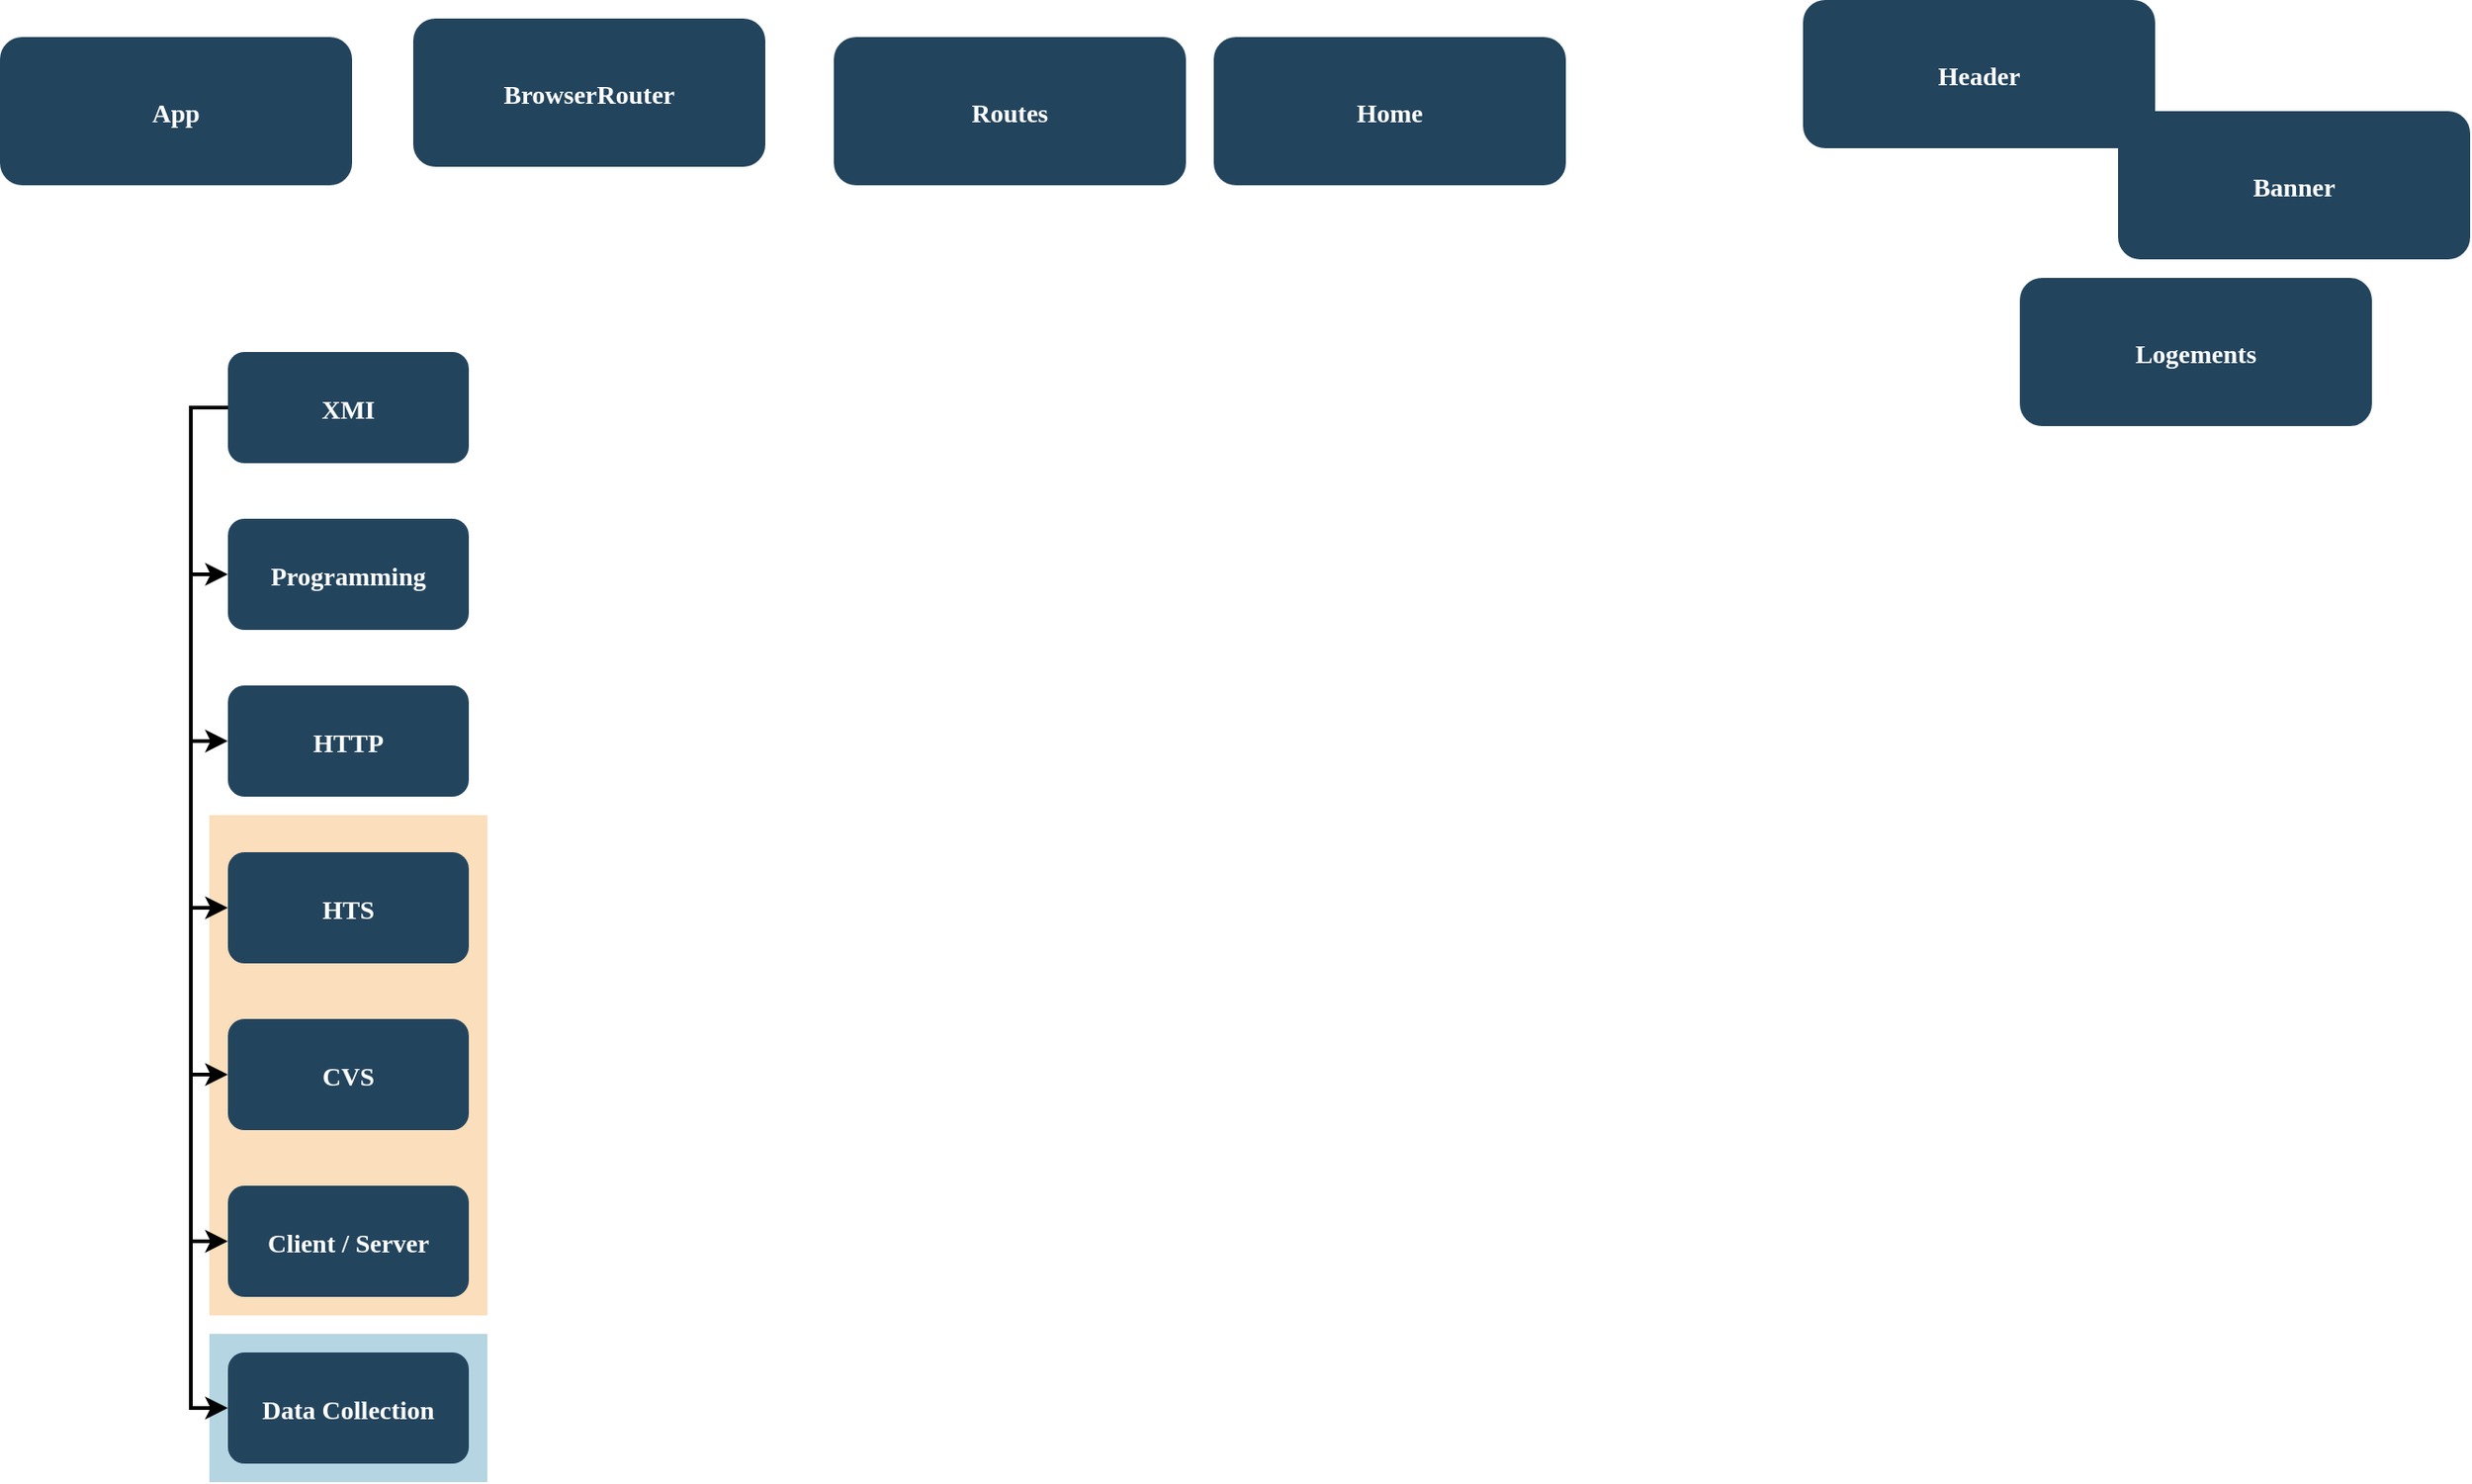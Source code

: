 <mxfile version="20.5.3" type="github">
  <diagram name="Page-1" id="2c0d36ab-eaac-3732-788b-9136903baeff">
    <mxGraphModel dx="4063" dy="2154" grid="1" gridSize="10" guides="1" tooltips="1" connect="1" arrows="1" fold="1" page="1" pageScale="1.5" pageWidth="1169" pageHeight="827" background="none" math="0" shadow="0">
      <root>
        <mxCell id="0" />
        <mxCell id="1" parent="0" />
        <mxCell id="121" value="" style="fillColor=#F2931E;strokeColor=none;opacity=30;" parent="1" vertex="1">
          <mxGeometry x="210" y="460" width="150" height="270" as="geometry" />
        </mxCell>
        <mxCell id="116" value="" style="fillColor=#10739E;strokeColor=none;opacity=30;" parent="1" vertex="1">
          <mxGeometry x="210" y="740.0" width="150" height="80" as="geometry" />
        </mxCell>
        <mxCell id="52" value="XMI" style="rounded=1;fillColor=#23445D;gradientColor=none;strokeColor=none;fontColor=#FFFFFF;fontStyle=1;fontFamily=Tahoma;fontSize=14" parent="1" vertex="1">
          <mxGeometry x="220" y="210.0" width="130" height="60" as="geometry" />
        </mxCell>
        <mxCell id="53" value="Programming" style="rounded=1;fillColor=#23445D;gradientColor=none;strokeColor=none;fontColor=#FFFFFF;fontStyle=1;fontFamily=Tahoma;fontSize=14" parent="1" vertex="1">
          <mxGeometry x="220" y="300" width="130" height="60" as="geometry" />
        </mxCell>
        <mxCell id="54" value="HTTP" style="rounded=1;fillColor=#23445D;gradientColor=none;strokeColor=none;fontColor=#FFFFFF;fontStyle=1;fontFamily=Tahoma;fontSize=14" parent="1" vertex="1">
          <mxGeometry x="220" y="390" width="130" height="60" as="geometry" />
        </mxCell>
        <mxCell id="55" value="HTS" style="rounded=1;fillColor=#23445D;gradientColor=none;strokeColor=none;fontColor=#FFFFFF;fontStyle=1;fontFamily=Tahoma;fontSize=14" parent="1" vertex="1">
          <mxGeometry x="220" y="480.0" width="130" height="60" as="geometry" />
        </mxCell>
        <mxCell id="56" value="CVS" style="rounded=1;fillColor=#23445D;gradientColor=none;strokeColor=none;fontColor=#FFFFFF;fontStyle=1;fontFamily=Tahoma;fontSize=14" parent="1" vertex="1">
          <mxGeometry x="220" y="570.0" width="130" height="60" as="geometry" />
        </mxCell>
        <mxCell id="57" value="Client / Server" style="rounded=1;fillColor=#23445D;gradientColor=none;strokeColor=none;fontColor=#FFFFFF;fontStyle=1;fontFamily=Tahoma;fontSize=14" parent="1" vertex="1">
          <mxGeometry x="220" y="660.0" width="130" height="60" as="geometry" />
        </mxCell>
        <mxCell id="58" value="Data Collection" style="rounded=1;fillColor=#23445D;gradientColor=none;strokeColor=none;fontColor=#FFFFFF;fontStyle=1;fontFamily=Tahoma;fontSize=14" parent="1" vertex="1">
          <mxGeometry x="220" y="750.0" width="130" height="60" as="geometry" />
        </mxCell>
        <mxCell id="90" value="" style="edgeStyle=elbowEdgeStyle;elbow=horizontal;strokeWidth=2;rounded=0" parent="1" source="52" target="53" edge="1">
          <mxGeometry x="-1370" y="-110" width="100" height="100" as="geometry">
            <mxPoint x="-1370" y="-10" as="sourcePoint" />
            <mxPoint x="-1270" y="-110" as="targetPoint" />
            <Array as="points">
              <mxPoint x="200" y="290" />
            </Array>
          </mxGeometry>
        </mxCell>
        <mxCell id="91" value="" style="edgeStyle=elbowEdgeStyle;elbow=horizontal;strokeWidth=2;rounded=0" parent="1" source="52" target="54" edge="1">
          <mxGeometry x="-1370" y="-110" width="100" height="100" as="geometry">
            <mxPoint x="-1370" y="-10" as="sourcePoint" />
            <mxPoint x="-1270" y="-110" as="targetPoint" />
            <Array as="points">
              <mxPoint x="200" y="330" />
            </Array>
          </mxGeometry>
        </mxCell>
        <mxCell id="92" value="" style="edgeStyle=elbowEdgeStyle;elbow=horizontal;strokeWidth=2;rounded=0" parent="1" source="52" target="55" edge="1">
          <mxGeometry x="-1370" y="-110" width="100" height="100" as="geometry">
            <mxPoint x="-1370" y="-10" as="sourcePoint" />
            <mxPoint x="-1270" y="-110" as="targetPoint" />
            <Array as="points">
              <mxPoint x="200" y="380" />
            </Array>
          </mxGeometry>
        </mxCell>
        <mxCell id="93" value="" style="edgeStyle=elbowEdgeStyle;elbow=horizontal;strokeWidth=2;rounded=0" parent="1" source="52" target="56" edge="1">
          <mxGeometry x="-1370" y="-110" width="100" height="100" as="geometry">
            <mxPoint x="-1370" y="-10" as="sourcePoint" />
            <mxPoint x="-1270" y="-110" as="targetPoint" />
            <Array as="points">
              <mxPoint x="200" y="430" />
            </Array>
          </mxGeometry>
        </mxCell>
        <mxCell id="94" value="" style="edgeStyle=elbowEdgeStyle;elbow=horizontal;strokeWidth=2;rounded=0" parent="1" source="52" target="57" edge="1">
          <mxGeometry x="-1370" y="-110" width="100" height="100" as="geometry">
            <mxPoint x="-1370" y="-10" as="sourcePoint" />
            <mxPoint x="-1270" y="-110" as="targetPoint" />
            <Array as="points">
              <mxPoint x="200" y="480" />
            </Array>
          </mxGeometry>
        </mxCell>
        <mxCell id="95" value="" style="edgeStyle=elbowEdgeStyle;elbow=horizontal;strokeWidth=2;rounded=0" parent="1" source="52" target="58" edge="1">
          <mxGeometry x="-1370" y="-110" width="100" height="100" as="geometry">
            <mxPoint x="-1370" y="-10" as="sourcePoint" />
            <mxPoint x="-1270" y="-110" as="targetPoint" />
            <Array as="points">
              <mxPoint x="200" y="520" />
            </Array>
          </mxGeometry>
        </mxCell>
        <mxCell id="90tXP5x1Ghz6RwRxbaW2-129" value="App" style="rounded=1;fillColor=#23445D;gradientColor=none;strokeColor=none;fontColor=#FFFFFF;fontStyle=1;fontFamily=Tahoma;fontSize=14" vertex="1" parent="1">
          <mxGeometry x="97" y="40" width="190" height="80" as="geometry" />
        </mxCell>
        <mxCell id="90tXP5x1Ghz6RwRxbaW2-133" value="Routes" style="rounded=1;fillColor=#23445D;gradientColor=none;strokeColor=none;fontColor=#FFFFFF;fontStyle=1;fontFamily=Tahoma;fontSize=14" vertex="1" parent="1">
          <mxGeometry x="547" y="40" width="190" height="80" as="geometry" />
        </mxCell>
        <mxCell id="90tXP5x1Ghz6RwRxbaW2-134" value="BrowserRouter" style="rounded=1;fillColor=#23445D;gradientColor=none;strokeColor=none;fontColor=#FFFFFF;fontStyle=1;fontFamily=Tahoma;fontSize=14" vertex="1" parent="1">
          <mxGeometry x="320" y="30" width="190" height="80" as="geometry" />
        </mxCell>
        <mxCell id="90tXP5x1Ghz6RwRxbaW2-135" value="Home" style="rounded=1;fillColor=#23445D;gradientColor=none;strokeColor=none;fontColor=#FFFFFF;fontStyle=1;fontFamily=Tahoma;fontSize=14" vertex="1" parent="1">
          <mxGeometry x="752" y="40" width="190" height="80" as="geometry" />
        </mxCell>
        <mxCell id="90tXP5x1Ghz6RwRxbaW2-136" value="Header" style="rounded=1;fillColor=#23445D;gradientColor=none;strokeColor=none;fontColor=#FFFFFF;fontStyle=1;fontFamily=Tahoma;fontSize=14" vertex="1" parent="1">
          <mxGeometry x="1070" y="20" width="190" height="80" as="geometry" />
        </mxCell>
        <mxCell id="90tXP5x1Ghz6RwRxbaW2-137" value="Banner" style="rounded=1;fillColor=#23445D;gradientColor=none;strokeColor=none;fontColor=#FFFFFF;fontStyle=1;fontFamily=Tahoma;fontSize=14" vertex="1" parent="1">
          <mxGeometry x="1240" y="80" width="190" height="80" as="geometry" />
        </mxCell>
        <mxCell id="90tXP5x1Ghz6RwRxbaW2-138" value="Logements" style="rounded=1;fillColor=#23445D;gradientColor=none;strokeColor=none;fontColor=#FFFFFF;fontStyle=1;fontFamily=Tahoma;fontSize=14" vertex="1" parent="1">
          <mxGeometry x="1187" y="170" width="190" height="80" as="geometry" />
        </mxCell>
      </root>
    </mxGraphModel>
  </diagram>
</mxfile>
